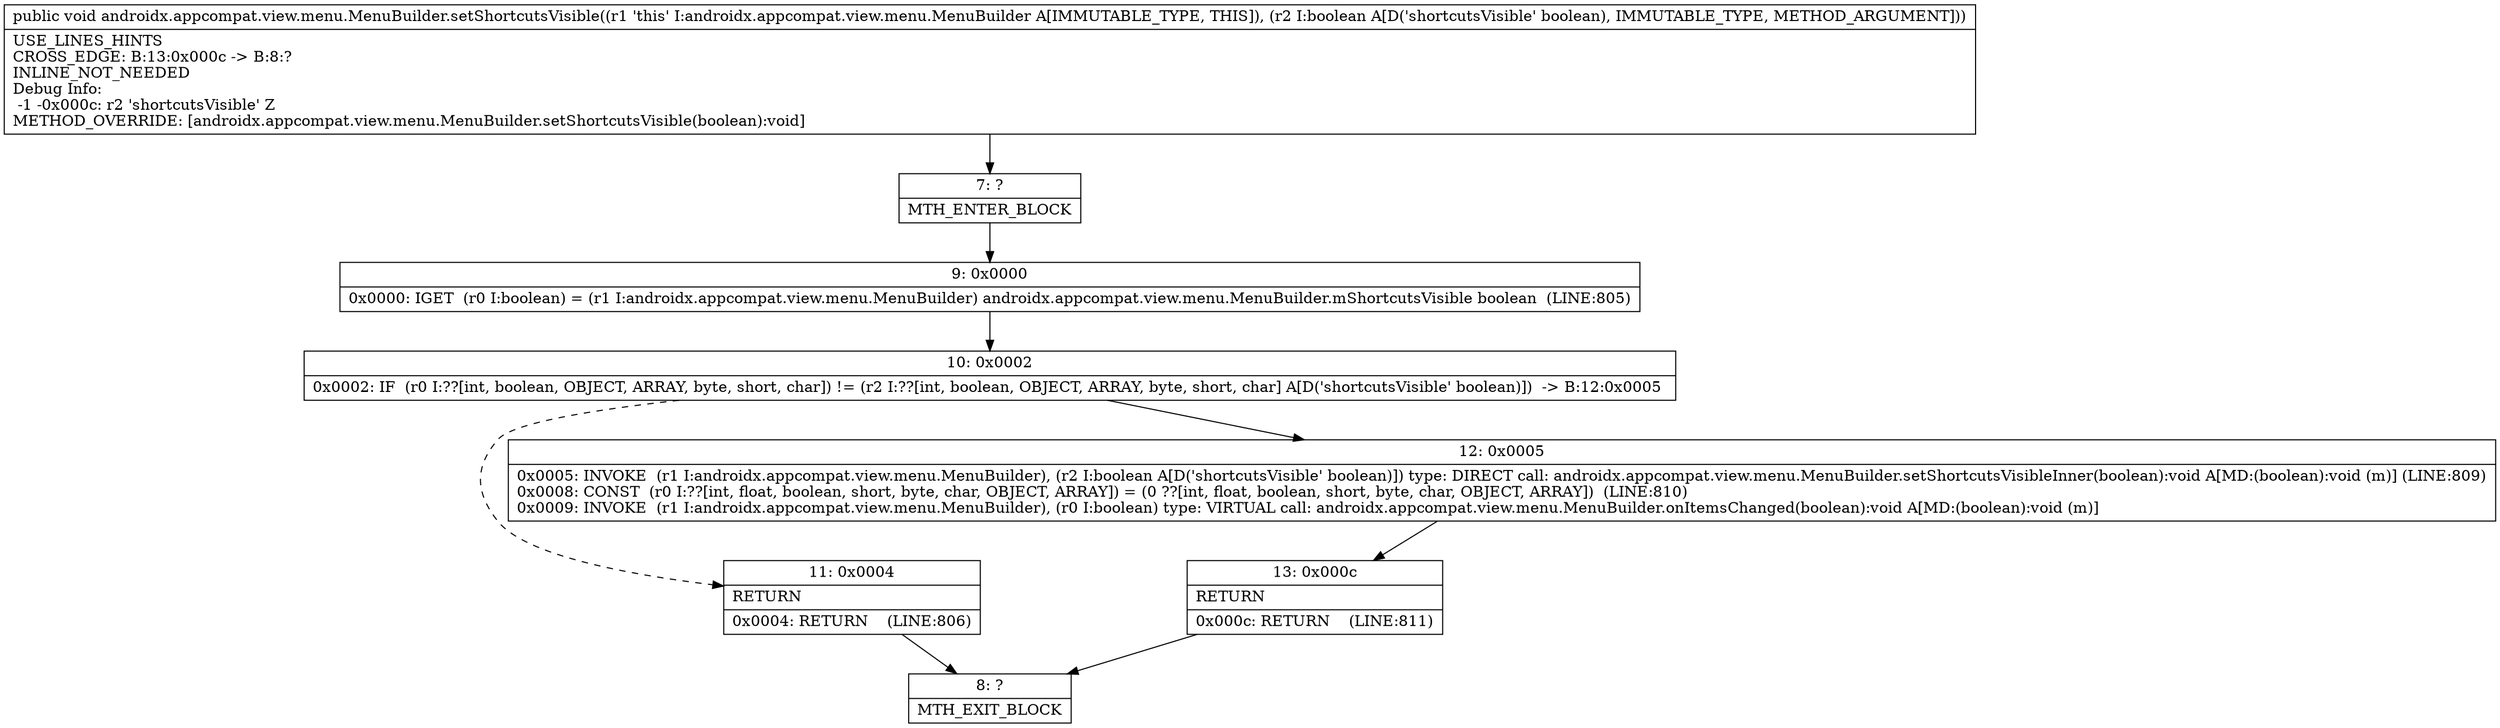 digraph "CFG forandroidx.appcompat.view.menu.MenuBuilder.setShortcutsVisible(Z)V" {
Node_7 [shape=record,label="{7\:\ ?|MTH_ENTER_BLOCK\l}"];
Node_9 [shape=record,label="{9\:\ 0x0000|0x0000: IGET  (r0 I:boolean) = (r1 I:androidx.appcompat.view.menu.MenuBuilder) androidx.appcompat.view.menu.MenuBuilder.mShortcutsVisible boolean  (LINE:805)\l}"];
Node_10 [shape=record,label="{10\:\ 0x0002|0x0002: IF  (r0 I:??[int, boolean, OBJECT, ARRAY, byte, short, char]) != (r2 I:??[int, boolean, OBJECT, ARRAY, byte, short, char] A[D('shortcutsVisible' boolean)])  \-\> B:12:0x0005 \l}"];
Node_11 [shape=record,label="{11\:\ 0x0004|RETURN\l|0x0004: RETURN    (LINE:806)\l}"];
Node_8 [shape=record,label="{8\:\ ?|MTH_EXIT_BLOCK\l}"];
Node_12 [shape=record,label="{12\:\ 0x0005|0x0005: INVOKE  (r1 I:androidx.appcompat.view.menu.MenuBuilder), (r2 I:boolean A[D('shortcutsVisible' boolean)]) type: DIRECT call: androidx.appcompat.view.menu.MenuBuilder.setShortcutsVisibleInner(boolean):void A[MD:(boolean):void (m)] (LINE:809)\l0x0008: CONST  (r0 I:??[int, float, boolean, short, byte, char, OBJECT, ARRAY]) = (0 ??[int, float, boolean, short, byte, char, OBJECT, ARRAY])  (LINE:810)\l0x0009: INVOKE  (r1 I:androidx.appcompat.view.menu.MenuBuilder), (r0 I:boolean) type: VIRTUAL call: androidx.appcompat.view.menu.MenuBuilder.onItemsChanged(boolean):void A[MD:(boolean):void (m)]\l}"];
Node_13 [shape=record,label="{13\:\ 0x000c|RETURN\l|0x000c: RETURN    (LINE:811)\l}"];
MethodNode[shape=record,label="{public void androidx.appcompat.view.menu.MenuBuilder.setShortcutsVisible((r1 'this' I:androidx.appcompat.view.menu.MenuBuilder A[IMMUTABLE_TYPE, THIS]), (r2 I:boolean A[D('shortcutsVisible' boolean), IMMUTABLE_TYPE, METHOD_ARGUMENT]))  | USE_LINES_HINTS\lCROSS_EDGE: B:13:0x000c \-\> B:8:?\lINLINE_NOT_NEEDED\lDebug Info:\l  \-1 \-0x000c: r2 'shortcutsVisible' Z\lMETHOD_OVERRIDE: [androidx.appcompat.view.menu.MenuBuilder.setShortcutsVisible(boolean):void]\l}"];
MethodNode -> Node_7;Node_7 -> Node_9;
Node_9 -> Node_10;
Node_10 -> Node_11[style=dashed];
Node_10 -> Node_12;
Node_11 -> Node_8;
Node_12 -> Node_13;
Node_13 -> Node_8;
}

